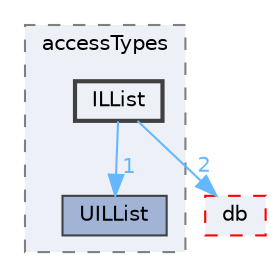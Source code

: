 digraph "src/OpenFOAM/containers/LinkedLists/accessTypes/ILList"
{
 // LATEX_PDF_SIZE
  bgcolor="transparent";
  edge [fontname=Helvetica,fontsize=10,labelfontname=Helvetica,labelfontsize=10];
  node [fontname=Helvetica,fontsize=10,shape=box,height=0.2,width=0.4];
  compound=true
  subgraph clusterdir_57bc99d9bbe398ddf18eacd9434279ec {
    graph [ bgcolor="#edf0f7", pencolor="grey50", label="accessTypes", fontname=Helvetica,fontsize=10 style="filled,dashed", URL="dir_57bc99d9bbe398ddf18eacd9434279ec.html",tooltip=""]
  dir_b72784fc22e2256506e26a90c4ccea43 [label="UILList", fillcolor="#a2b4d6", color="grey25", style="filled", URL="dir_b72784fc22e2256506e26a90c4ccea43.html",tooltip=""];
  dir_7b938eb3df2a8d74bc19b610ade6a8d7 [label="ILList", fillcolor="#edf0f7", color="grey25", style="filled,bold", URL="dir_7b938eb3df2a8d74bc19b610ade6a8d7.html",tooltip=""];
  }
  dir_63c634f7a7cfd679ac26c67fb30fc32f [label="db", fillcolor="#edf0f7", color="red", style="filled,dashed", URL="dir_63c634f7a7cfd679ac26c67fb30fc32f.html",tooltip=""];
  dir_7b938eb3df2a8d74bc19b610ade6a8d7->dir_63c634f7a7cfd679ac26c67fb30fc32f [headlabel="2", labeldistance=1.5 headhref="dir_001787_000817.html" href="dir_001787_000817.html" color="steelblue1" fontcolor="steelblue1"];
  dir_7b938eb3df2a8d74bc19b610ade6a8d7->dir_b72784fc22e2256506e26a90c4ccea43 [headlabel="1", labeldistance=1.5 headhref="dir_001787_004182.html" href="dir_001787_004182.html" color="steelblue1" fontcolor="steelblue1"];
}
